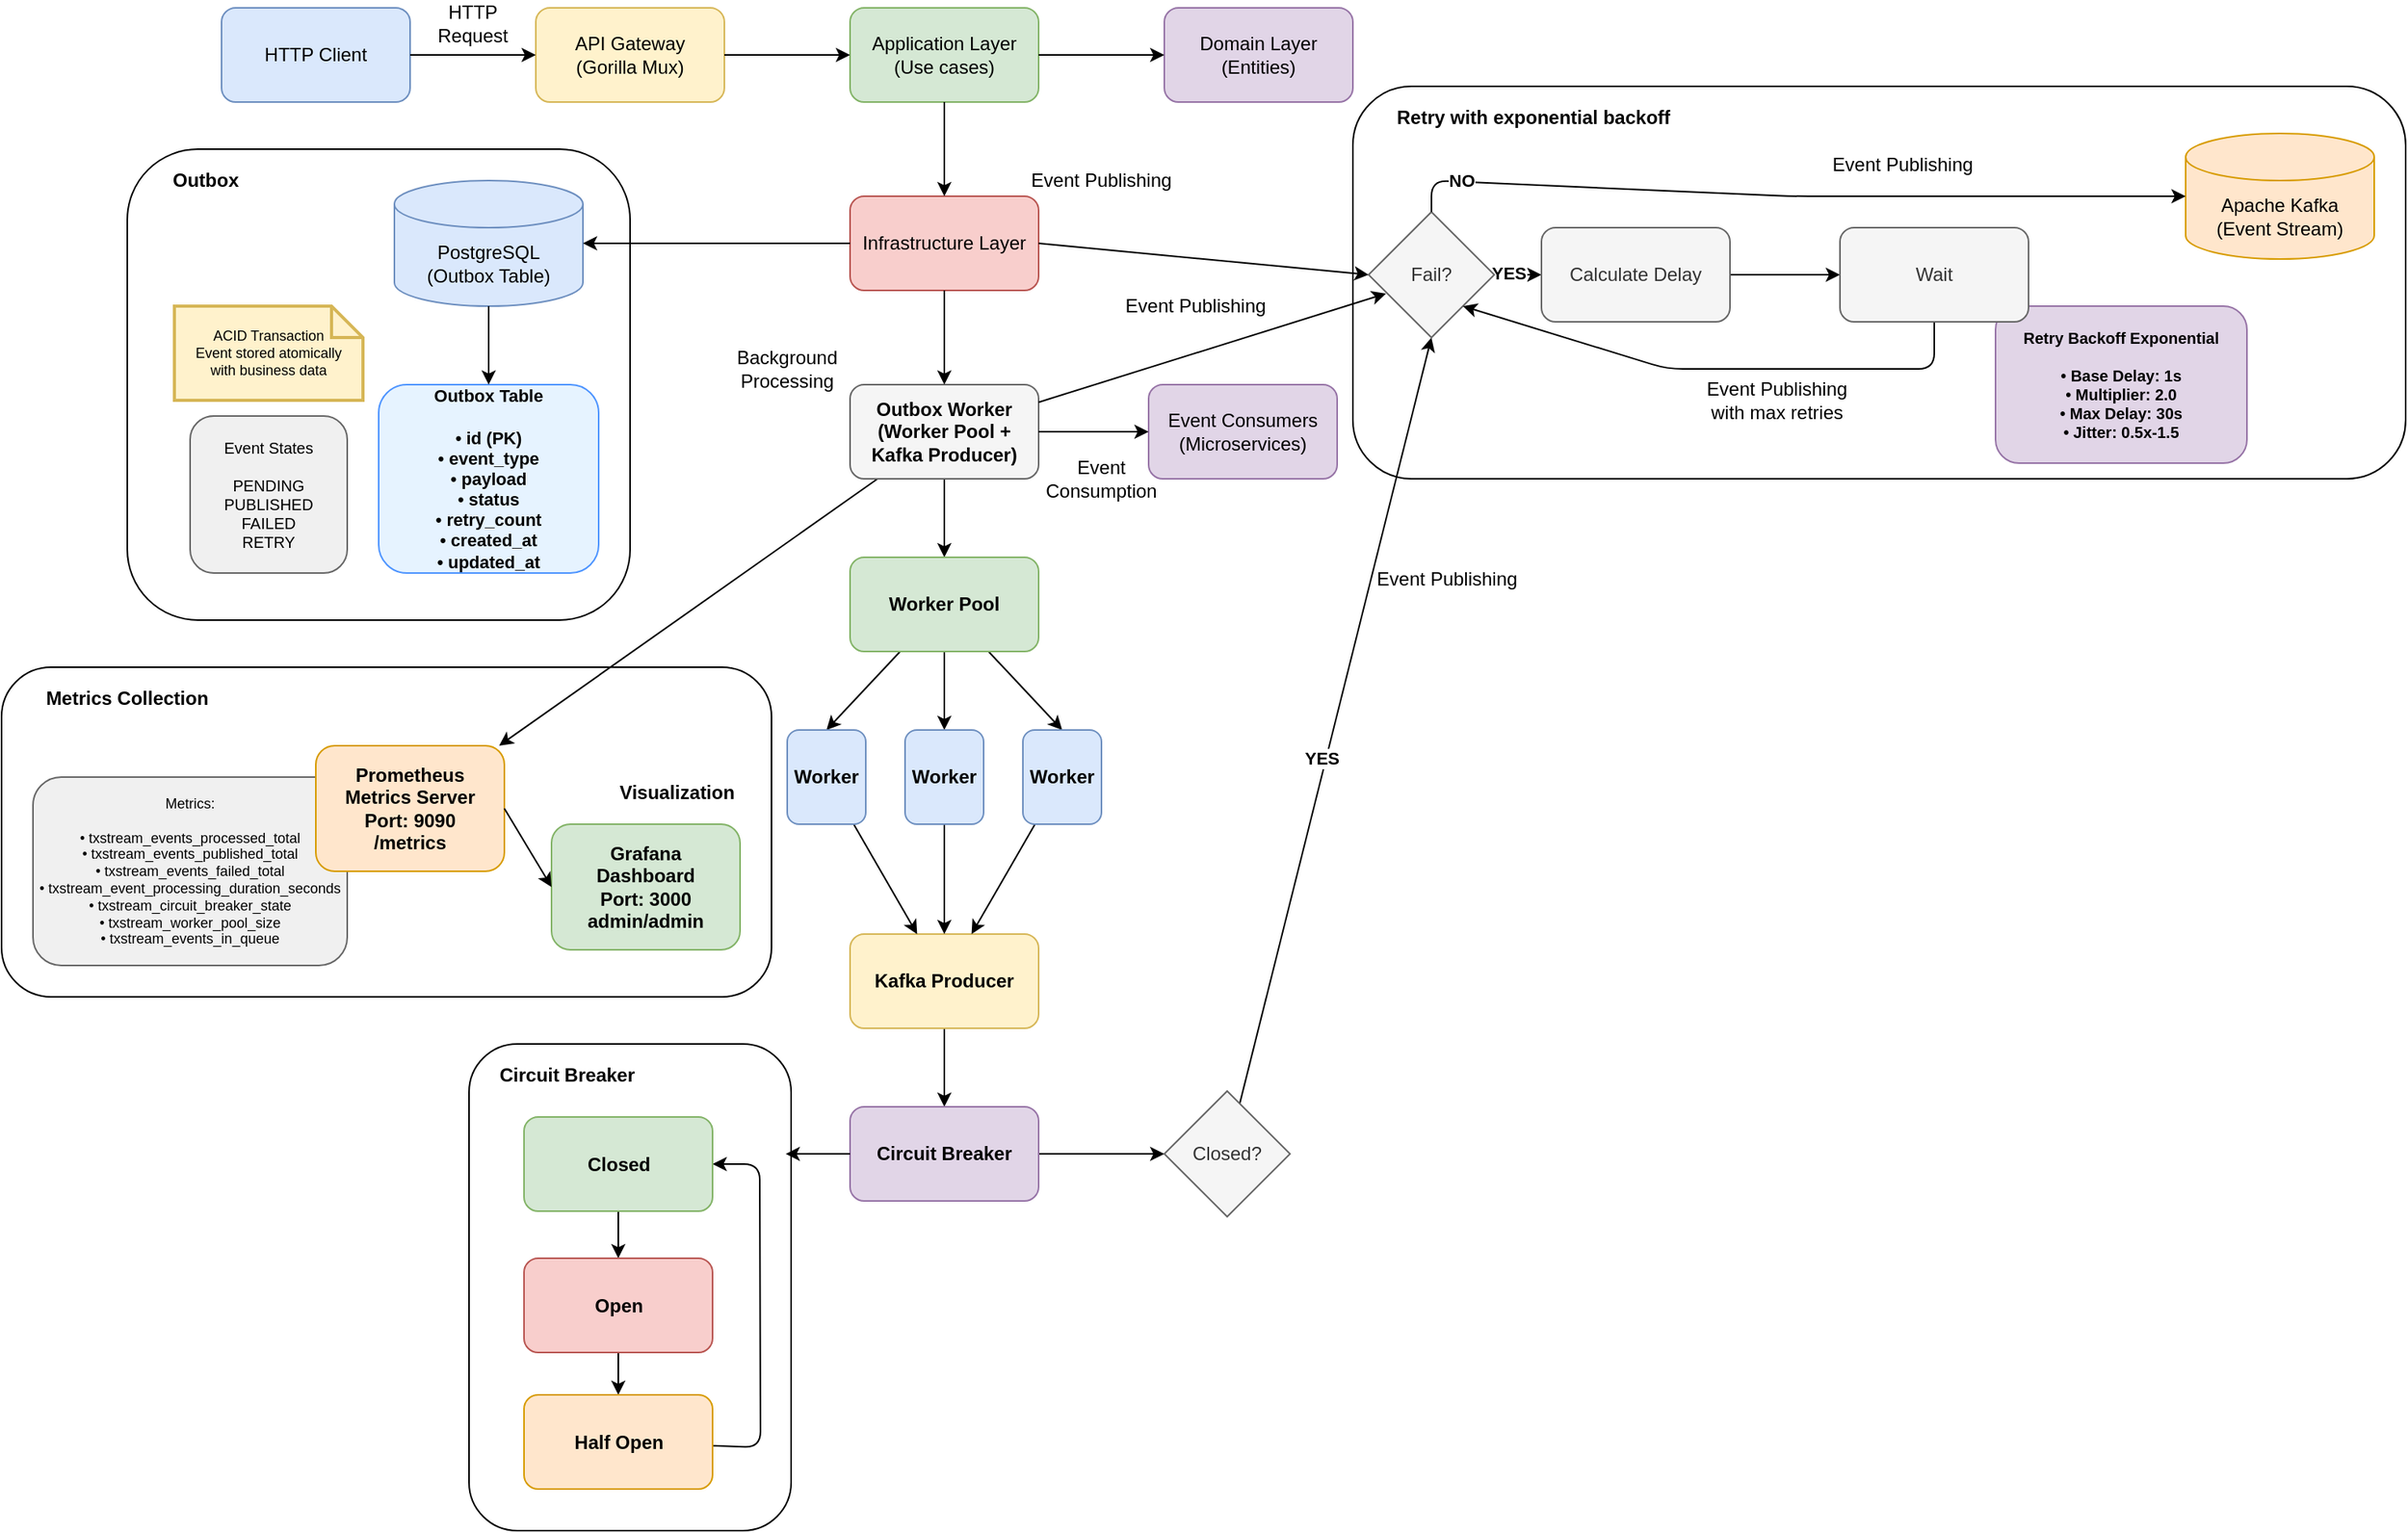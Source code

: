 <mxfile>
    <diagram name="TxStream Architecture" id="txstream-architecture">
        <mxGraphModel dx="2060" dy="609" grid="1" gridSize="10" guides="1" tooltips="1" connect="1" arrows="1" fold="1" page="1" pageScale="1" pageWidth="1169" pageHeight="827" math="0" shadow="0">
            <root>
                <mxCell id="0"/>
                <mxCell id="1" parent="0"/>
                <mxCell id="78" value="" style="whiteSpace=wrap;html=1;rounded=1;fontStyle=1;" parent="1" vertex="1">
                    <mxGeometry x="-100" y="460" width="490" height="210" as="geometry"/>
                </mxCell>
                <mxCell id="74" value="" style="rounded=1;whiteSpace=wrap;html=1;" parent="1" vertex="1">
                    <mxGeometry x="-20" y="130" width="320" height="300" as="geometry"/>
                </mxCell>
                <mxCell id="73" value="" style="rounded=1;whiteSpace=wrap;html=1;" parent="1" vertex="1">
                    <mxGeometry x="760" y="90" width="670" height="250" as="geometry"/>
                </mxCell>
                <mxCell id="40" value="" style="whiteSpace=wrap;html=1;rounded=1;fontStyle=1;" parent="1" vertex="1">
                    <mxGeometry x="197.5" y="700" width="205" height="310" as="geometry"/>
                </mxCell>
                <mxCell id="client" value="HTTP Client" style="rounded=1;whiteSpace=wrap;html=1;fillColor=#dae8fc;strokeColor=#6c8ebf;" parent="1" vertex="1">
                    <mxGeometry x="40" y="40" width="120" height="60" as="geometry"/>
                </mxCell>
                <mxCell id="api" value="API Gateway&#xa;(Gorilla Mux)" style="rounded=1;whiteSpace=wrap;html=1;fillColor=#fff2cc;strokeColor=#d6b656;" parent="1" vertex="1">
                    <mxGeometry x="240" y="40" width="120" height="60" as="geometry"/>
                </mxCell>
                <mxCell id="app" value="Application Layer&lt;br&gt;(Use cases)" style="rounded=1;whiteSpace=wrap;html=1;fillColor=#d5e8d4;strokeColor=#82b366;" parent="1" vertex="1">
                    <mxGeometry x="440" y="40" width="120" height="60" as="geometry"/>
                </mxCell>
                <mxCell id="domain" value="Domain Layer&lt;br&gt;(Entities)" style="rounded=1;whiteSpace=wrap;html=1;fillColor=#e1d5e7;strokeColor=#9673a6;" parent="1" vertex="1">
                    <mxGeometry x="640" y="40" width="120" height="60" as="geometry"/>
                </mxCell>
                <mxCell id="infra" value="Infrastructure Layer" style="rounded=1;whiteSpace=wrap;html=1;fillColor=#f8cecc;strokeColor=#b85450;" parent="1" vertex="1">
                    <mxGeometry x="440" y="160" width="120" height="60" as="geometry"/>
                </mxCell>
                <mxCell id="postgres" value="PostgreSQL&#xa;(Outbox Table)" style="shape=cylinder3;whiteSpace=wrap;html=1;boundedLbl=1;backgroundOutline=1;size=15;fillColor=#dae8fc;strokeColor=#6c8ebf;" parent="1" vertex="1">
                    <mxGeometry x="150" y="150" width="120" height="80" as="geometry"/>
                </mxCell>
                <mxCell id="outbox-table" value="Outbox Table&lt;br&gt;&lt;br&gt;• id (PK)&lt;br&gt;• event_type&lt;br&gt;• payload&lt;br&gt;• status&lt;br&gt;• retry_count&lt;br&gt;• created_at&lt;br&gt;• updated_at" style="rounded=1;whiteSpace=wrap;html=1;fillColor=#e6f3ff;strokeColor=#4d94ff;fontSize=11;fontStyle=1;" parent="1" vertex="1">
                    <mxGeometry x="140" y="280" width="140" height="120" as="geometry"/>
                </mxCell>
                <mxCell id="event-states" value="Event States&lt;br&gt;&lt;br&gt;PENDING&lt;br&gt;PUBLISHED&lt;br&gt;FAILED&lt;br&gt;RETRY" style="rounded=1;whiteSpace=wrap;html=1;fillColor=#f0f0f0;strokeColor=#666666;fontSize=10;" parent="1" vertex="1">
                    <mxGeometry x="20" y="300" width="100" height="100" as="geometry"/>
                </mxCell>
                <mxCell id="acid-note" value="ACID Transaction&lt;br&gt;Event stored atomically&lt;br&gt;with business data" style="shape=note;strokeWidth=2;fontSize=9;size=20;whiteSpace=wrap;html=1;fillColor=#fff2cc;strokeColor=#d6b656;" parent="1" vertex="1">
                    <mxGeometry x="10" y="230" width="120" height="60" as="geometry"/>
                </mxCell>
                <mxCell id="retry-backoff" value="Retry Backoff Exponential&lt;br&gt;&lt;br&gt;• Base Delay: 1s&lt;br&gt;• Multiplier: 2.0&lt;br&gt;• Max Delay: 30s&lt;br&gt;• Jitter: 0.5x-1.5" style="rounded=1;whiteSpace=wrap;html=1;fillColor=#e1d5e7;strokeColor=#9673a6;fontSize=10;fontStyle=1;" parent="1" vertex="1">
                    <mxGeometry x="1169" y="230" width="160" height="100" as="geometry"/>
                </mxCell>
                <mxCell id="5" value="" style="edgeStyle=none;html=1;" parent="1" source="outbox" target="4" edge="1">
                    <mxGeometry relative="1" as="geometry"/>
                </mxCell>
                <mxCell id="79" style="edgeStyle=none;html=1;" edge="1" parent="1" source="outbox" target="prometheus">
                    <mxGeometry relative="1" as="geometry">
                        <mxPoint x="510" y="370" as="targetPoint"/>
                    </mxGeometry>
                </mxCell>
                <mxCell id="outbox" value="Outbox Worker&#xa;(Worker Pool + Kafka Producer)" style="rounded=1;whiteSpace=wrap;html=1;fillColor=#f5f5f5;strokeColor=#666666;fontStyle=1" parent="1" vertex="1">
                    <mxGeometry x="440" y="280" width="120" height="60" as="geometry"/>
                </mxCell>
                <mxCell id="3" style="edgeStyle=none;html=1;entryX=0.138;entryY=0.65;entryDx=0;entryDy=0;entryPerimeter=0;" parent="1" source="outbox" target="54" edge="1">
                    <mxGeometry relative="1" as="geometry">
                        <mxPoint x="760" y="212.5" as="targetPoint"/>
                    </mxGeometry>
                </mxCell>
                <mxCell id="conn1" value="" style="endArrow=classic;html=1;rounded=0;exitX=1;exitY=0.5;exitDx=0;exitDy=0;entryX=0;entryY=0.5;entryDx=0;entryDy=0;" parent="1" source="client" target="api" edge="1">
                    <mxGeometry width="50" height="50" relative="1" as="geometry">
                        <mxPoint x="200" y="70" as="sourcePoint"/>
                        <mxPoint x="250" y="20" as="targetPoint"/>
                    </mxGeometry>
                </mxCell>
                <mxCell id="label1" value="HTTP Request" style="text;html=1;strokeColor=none;fillColor=none;align=center;verticalAlign=middle;whiteSpace=wrap;rounded=0;" parent="1" vertex="1">
                    <mxGeometry x="160" y="40" width="80" height="20" as="geometry"/>
                </mxCell>
                <mxCell id="label3" value="Event Publishing" style="text;html=1;strokeColor=none;fillColor=none;align=center;verticalAlign=middle;whiteSpace=wrap;rounded=0;" parent="1" vertex="1">
                    <mxGeometry x="550" y="140" width="100" height="20" as="geometry"/>
                </mxCell>
                <mxCell id="conn2" value="" style="endArrow=classic;html=1;rounded=0;exitX=1;exitY=0.5;exitDx=0;exitDy=0;entryX=0;entryY=0.5;entryDx=0;entryDy=0;" parent="1" source="api" target="app" edge="1">
                    <mxGeometry width="50" height="50" relative="1" as="geometry">
                        <mxPoint x="380" y="70" as="sourcePoint"/>
                        <mxPoint x="430" y="20" as="targetPoint"/>
                    </mxGeometry>
                </mxCell>
                <mxCell id="consumers" value="Event Consumers&lt;br&gt;(Microservices)" style="rounded=1;whiteSpace=wrap;html=1;fillColor=#e1d5e7;strokeColor=#9673a6;" parent="1" vertex="1">
                    <mxGeometry x="630" y="280" width="120" height="60" as="geometry"/>
                </mxCell>
                <mxCell id="conn3" value="" style="endArrow=classic;html=1;rounded=0;exitX=1;exitY=0.5;exitDx=0;exitDy=0;entryX=0;entryY=0.5;entryDx=0;entryDy=0;" parent="1" source="app" target="domain" edge="1">
                    <mxGeometry width="50" height="50" relative="1" as="geometry">
                        <mxPoint x="580" y="70" as="sourcePoint"/>
                        <mxPoint x="630" y="20" as="targetPoint"/>
                    </mxGeometry>
                </mxCell>
                <mxCell id="conn4" value="" style="endArrow=classic;html=1;rounded=0;exitX=0.5;exitY=1;exitDx=0;exitDy=0;entryX=0.5;entryY=0;entryDx=0;entryDy=0;" parent="1" source="app" target="infra" edge="1">
                    <mxGeometry width="50" height="50" relative="1" as="geometry">
                        <mxPoint x="500" y="110" as="sourcePoint"/>
                        <mxPoint x="500" y="150" as="targetPoint"/>
                    </mxGeometry>
                </mxCell>
                <mxCell id="conn5" value="" style="endArrow=classic;html=1;rounded=0;exitX=0;exitY=0.5;exitDx=0;exitDy=0;entryX=1;entryY=0.5;entryDx=0;entryDy=0;" parent="1" source="infra" target="postgres" edge="1">
                    <mxGeometry width="50" height="50" relative="1" as="geometry">
                        <mxPoint x="430" y="190" as="sourcePoint"/>
                        <mxPoint x="360" y="200" as="targetPoint"/>
                    </mxGeometry>
                </mxCell>
                <mxCell id="conn6" value="" style="endArrow=classic;html=1;rounded=0;exitX=1;exitY=0.5;exitDx=0;exitDy=0;entryX=0;entryY=0.5;entryDx=0;entryDy=0;" parent="1" source="infra" target="54" edge="1">
                    <mxGeometry width="50" height="50" relative="1" as="geometry">
                        <mxPoint x="570" y="190" as="sourcePoint"/>
                        <mxPoint x="760" y="200" as="targetPoint"/>
                    </mxGeometry>
                </mxCell>
                <mxCell id="conn7" value="" style="endArrow=classic;html=1;rounded=0;exitX=0.5;exitY=1;exitDx=0;exitDy=0;entryX=0.5;entryY=0;entryDx=0;entryDy=0;" parent="1" source="infra" target="outbox" edge="1">
                    <mxGeometry width="50" height="50" relative="1" as="geometry">
                        <mxPoint x="500" y="230" as="sourcePoint"/>
                        <mxPoint x="500" y="270" as="targetPoint"/>
                    </mxGeometry>
                </mxCell>
                <mxCell id="conn8" value="" style="endArrow=classic;html=1;rounded=0;exitX=1;exitY=0.5;exitDx=0;exitDy=0;entryX=0;entryY=0.5;entryDx=0;entryDy=0;" parent="1" source="outbox" target="consumers" edge="1">
                    <mxGeometry width="50" height="50" relative="1" as="geometry">
                        <mxPoint x="570" y="310" as="sourcePoint"/>
                        <mxPoint x="640" y="310" as="targetPoint"/>
                    </mxGeometry>
                </mxCell>
                <mxCell id="label5" value="Event Consumption" style="text;html=1;strokeColor=none;fillColor=none;align=center;verticalAlign=middle;whiteSpace=wrap;rounded=0;" parent="1" vertex="1">
                    <mxGeometry x="550" y="330" width="100" height="20" as="geometry"/>
                </mxCell>
                <mxCell id="label4" value="Background Processing" style="text;html=1;strokeColor=none;fillColor=none;align=center;verticalAlign=middle;whiteSpace=wrap;rounded=0;" parent="1" vertex="1">
                    <mxGeometry x="340" y="260" width="120" height="20" as="geometry"/>
                </mxCell>
                <mxCell id="27" style="edgeStyle=none;html=1;entryX=0.5;entryY=0;entryDx=0;entryDy=0;" parent="1" source="4" target="25" edge="1">
                    <mxGeometry relative="1" as="geometry"/>
                </mxCell>
                <mxCell id="9" value="" style="edgeStyle=none;html=1;" parent="1" source="6" target="8" edge="1">
                    <mxGeometry relative="1" as="geometry"/>
                </mxCell>
                <mxCell id="46" style="edgeStyle=none;html=1;entryX=0;entryY=0.5;entryDx=0;entryDy=0;" parent="1" source="8" target="42" edge="1">
                    <mxGeometry relative="1" as="geometry"/>
                </mxCell>
                <mxCell id="19" style="edgeStyle=none;html=1;entryX=0.5;entryY=0;entryDx=0;entryDy=0;" parent="1" source="10" target="15" edge="1">
                    <mxGeometry relative="1" as="geometry"/>
                </mxCell>
                <mxCell id="6" value="Kafka Producer" style="whiteSpace=wrap;html=1;fillColor=#FFF2CC;strokeColor=#D6B656;rounded=1;fontStyle=1;" parent="1" vertex="1">
                    <mxGeometry x="440" y="630" width="120" height="60" as="geometry"/>
                </mxCell>
                <mxCell id="22" style="edgeStyle=none;html=1;entryX=1;entryY=0.5;entryDx=0;exitDy=0;" parent="1" source="12" target="10" edge="1">
                    <mxGeometry relative="1" as="geometry">
                        <Array as="points">
                            <mxPoint x="383" y="957"/>
                            <mxPoint x="382.5" y="776.5"/>
                        </Array>
                    </mxGeometry>
                </mxCell>
                <mxCell id="20" style="edgeStyle=none;html=1;entryX=0.5;entryY=0;entryDx=0;entryDy=0;" parent="1" source="15" target="12" edge="1">
                    <mxGeometry relative="1" as="geometry"/>
                </mxCell>
                <mxCell id="32" style="edgeStyle=none;html=1;entryX=0.5;entryY=0;entryDx=0;entryDy=0;" parent="1" source="23" target="6" edge="1">
                    <mxGeometry relative="1" as="geometry"/>
                </mxCell>
                <mxCell id="10" value="Closed" style="whiteSpace=wrap;html=1;fillColor=#D5E8D4;strokeColor=#82B366;rounded=1;fontStyle=1;" parent="1" vertex="1">
                    <mxGeometry x="232.5" y="746.5" width="120" height="60" as="geometry"/>
                </mxCell>
                <mxCell id="15" value="Open" style="whiteSpace=wrap;html=1;fillColor=#F8CECC;strokeColor=#B85450;rounded=1;fontStyle=1;" parent="1" vertex="1">
                    <mxGeometry x="232.5" y="836.5" width="120" height="60" as="geometry"/>
                </mxCell>
                <mxCell id="12" value="Half Open" style="whiteSpace=wrap;html=1;fillColor=#FFE6CC;strokeColor=#D79B00;rounded=1;fontStyle=1;" parent="1" vertex="1">
                    <mxGeometry x="232.5" y="923.5" width="120" height="60" as="geometry"/>
                </mxCell>
                <mxCell id="34" style="edgeStyle=none;html=1;" parent="1" source="25" target="6" edge="1">
                    <mxGeometry relative="1" as="geometry"/>
                </mxCell>
                <mxCell id="33" style="edgeStyle=none;html=1;" parent="1" source="26" target="6" edge="1">
                    <mxGeometry relative="1" as="geometry"/>
                </mxCell>
                <mxCell id="44" style="edgeStyle=none;html=1;entryX=0.5;entryY=1;entryDx=0;entryDy=0;" parent="1" source="42" target="54" edge="1">
                    <mxGeometry relative="1" as="geometry">
                        <mxPoint x="810.175" y="240" as="targetPoint"/>
                    </mxGeometry>
                </mxCell>
                <mxCell id="47" value="YES" style="edgeLabel;html=1;align=center;verticalAlign=middle;resizable=0;points=[];fontStyle=1" parent="44" connectable="0" vertex="1">
                    <mxGeometry x="-0.1" y="3" relative="1" as="geometry">
                        <mxPoint as="offset"/>
                    </mxGeometry>
                </mxCell>
                <mxCell id="28" style="edgeStyle=none;html=1;entryX=0.5;entryY=0;entryDx=0;entryDy=0;" parent="1" source="4" target="23" edge="1">
                    <mxGeometry relative="1" as="geometry"/>
                </mxCell>
                <mxCell id="29" style="edgeStyle=none;html=1;entryX=0.5;entryY=0;entryDx=0;entryDy=0;" parent="1" source="4" target="26" edge="1">
                    <mxGeometry relative="1" as="geometry"/>
                </mxCell>
                <mxCell id="4" value="Worker Pool" style="whiteSpace=wrap;html=1;fillColor=#D5E8D4;strokeColor=#82B366;rounded=1;fontStyle=1;" parent="1" vertex="1">
                    <mxGeometry x="440" y="390" width="120" height="60" as="geometry"/>
                </mxCell>
                <mxCell id="23" value="Worker" style="whiteSpace=wrap;html=1;fillColor=#DAE8FC;strokeColor=#6C8EBF;rounded=1;fontStyle=1;" parent="1" vertex="1">
                    <mxGeometry x="475" y="500" width="50" height="60" as="geometry"/>
                </mxCell>
                <mxCell id="26" value="Worker" style="whiteSpace=wrap;html=1;fillColor=#DAE8FC;strokeColor=#6C8EBF;rounded=1;fontStyle=1;" parent="1" vertex="1">
                    <mxGeometry x="550" y="500" width="50" height="60" as="geometry"/>
                </mxCell>
                <mxCell id="25" value="Worker" style="whiteSpace=wrap;html=1;fillColor=#DAE8FC;strokeColor=#6C8EBF;rounded=1;fontStyle=1;" parent="1" vertex="1">
                    <mxGeometry x="400" y="500" width="50" height="60" as="geometry"/>
                </mxCell>
                <mxCell id="52" value="Apache Kafka&#xa;(Event Stream)" style="shape=cylinder3;whiteSpace=wrap;html=1;boundedLbl=1;backgroundOutline=1;size=15;fillColor=#ffe6cc;strokeColor=#d79b00;" parent="1" vertex="1">
                    <mxGeometry x="1290" y="120" width="120" height="80" as="geometry"/>
                </mxCell>
                <mxCell id="42" value="Closed?" style="rhombus;whiteSpace=wrap;html=1;fillColor=#f5f5f5;fontColor=#333333;strokeColor=#666666;" parent="1" vertex="1">
                    <mxGeometry x="640" y="730" width="80" height="80" as="geometry"/>
                </mxCell>
                <mxCell id="8" value="Circuit Breaker" style="whiteSpace=wrap;html=1;fillColor=#E1D5E7;strokeColor=#9673A6;rounded=1;fontStyle=1;" parent="1" vertex="1">
                    <mxGeometry x="440" y="740" width="120" height="60" as="geometry"/>
                </mxCell>
                <mxCell id="56" style="edgeStyle=none;html=1;" parent="1" source="54" target="55" edge="1">
                    <mxGeometry relative="1" as="geometry"/>
                </mxCell>
                <mxCell id="64" value="YES" style="edgeLabel;html=1;align=center;verticalAlign=middle;resizable=0;points=[];fontStyle=1" parent="56" connectable="0" vertex="1">
                    <mxGeometry x="-0.4" y="1" relative="1" as="geometry">
                        <mxPoint as="offset"/>
                    </mxGeometry>
                </mxCell>
                <mxCell id="63" style="edgeStyle=none;html=1;" parent="1" source="55" target="62" edge="1">
                    <mxGeometry relative="1" as="geometry"/>
                </mxCell>
                <mxCell id="60" value="Event Publishing" style="text;html=1;strokeColor=none;fillColor=none;align=center;verticalAlign=middle;whiteSpace=wrap;rounded=0;" parent="1" vertex="1">
                    <mxGeometry x="610" y="220" width="100" height="20" as="geometry"/>
                </mxCell>
                <mxCell id="54" value="Fail?" style="rhombus;whiteSpace=wrap;html=1;fillColor=#f5f5f5;fontColor=#333333;strokeColor=#666666;" parent="1" vertex="1">
                    <mxGeometry x="770" y="170" width="80" height="80" as="geometry"/>
                </mxCell>
                <mxCell id="61" value="Event Publishing" style="text;html=1;strokeColor=none;fillColor=none;align=center;verticalAlign=middle;whiteSpace=wrap;rounded=0;" parent="1" vertex="1">
                    <mxGeometry x="770" y="394" width="100" height="20" as="geometry"/>
                </mxCell>
                <mxCell id="71" style="edgeStyle=none;html=1;entryX=1;entryY=1;entryDx=0;entryDy=0;" parent="1" source="62" target="54" edge="1">
                    <mxGeometry relative="1" as="geometry">
                        <Array as="points">
                            <mxPoint x="1130" y="270"/>
                            <mxPoint x="960" y="270"/>
                        </Array>
                    </mxGeometry>
                </mxCell>
                <mxCell id="67" style="edgeStyle=none;html=1;entryX=0;entryY=0.5;entryDx=0;entryDy=0;entryPerimeter=0;exitX=0.5;exitY=0;exitDx=0;exitDy=0;" parent="1" source="54" target="52" edge="1">
                    <mxGeometry relative="1" as="geometry">
                        <Array as="points">
                            <mxPoint x="810" y="150"/>
                            <mxPoint x="1040" y="160"/>
                        </Array>
                    </mxGeometry>
                </mxCell>
                <mxCell id="69" value="NO" style="edgeLabel;html=1;align=center;verticalAlign=middle;resizable=0;points=[];fontStyle=1" parent="67" connectable="0" vertex="1">
                    <mxGeometry x="-0.846" y="1" relative="1" as="geometry">
                        <mxPoint as="offset"/>
                    </mxGeometry>
                </mxCell>
                <mxCell id="55" value="Calculate Delay" style="whiteSpace=wrap;html=1;rounded=1;fillColor=#f5f5f5;fontColor=#333333;strokeColor=#666666;" parent="1" vertex="1">
                    <mxGeometry x="880" y="180" width="120" height="60" as="geometry"/>
                </mxCell>
                <mxCell id="68" value="Event Publishing" style="text;html=1;strokeColor=none;fillColor=none;align=center;verticalAlign=middle;whiteSpace=wrap;rounded=0;" parent="1" vertex="1">
                    <mxGeometry x="1060" y="130" width="100" height="20" as="geometry"/>
                </mxCell>
                <mxCell id="72" value="Event Publishing with max retries" style="text;html=1;strokeColor=none;fillColor=none;align=center;verticalAlign=middle;whiteSpace=wrap;rounded=0;" parent="1" vertex="1">
                    <mxGeometry x="980" y="280" width="100" height="20" as="geometry"/>
                </mxCell>
                <mxCell id="62" value="Wait" style="whiteSpace=wrap;html=1;rounded=1;fillColor=#f5f5f5;fontColor=#333333;strokeColor=#666666;" parent="1" vertex="1">
                    <mxGeometry x="1070" y="180" width="120" height="60" as="geometry"/>
                </mxCell>
                <mxCell id="75" value="Outbox" style="text;html=1;strokeColor=none;fillColor=none;align=center;verticalAlign=middle;whiteSpace=wrap;rounded=0;fontStyle=1;" parent="1" vertex="1">
                    <mxGeometry x="-20" y="140" width="100" height="20" as="geometry"/>
                </mxCell>
                <mxCell id="76" style="edgeStyle=none;html=1;entryX=0.983;entryY=0.226;entryDx=0;entryDy=0;entryPerimeter=0;" parent="1" source="8" target="40" edge="1">
                    <mxGeometry relative="1" as="geometry"/>
                </mxCell>
                <mxCell id="77" value="Circuit Breaker" style="text;html=1;strokeColor=none;fillColor=none;align=center;verticalAlign=middle;whiteSpace=wrap;rounded=0;fontStyle=1;" parent="1" vertex="1">
                    <mxGeometry x="210" y="710" width="100" height="20" as="geometry"/>
                </mxCell>
                <mxCell id="metrics-details" value="Metrics:&lt;br&gt;&lt;br&gt;• txstream_events_processed_total&lt;br&gt;• txstream_events_published_total&lt;br&gt;• txstream_events_failed_total&lt;br&gt;• txstream_event_processing_duration_seconds&lt;br&gt;• txstream_circuit_breaker_state&lt;br&gt;• txstream_worker_pool_size&lt;br&gt;• txstream_events_in_queue" style="rounded=1;whiteSpace=wrap;html=1;fillColor=#f0f0f0;strokeColor=#666666;fontSize=9;" parent="1" vertex="1">
                    <mxGeometry x="-80" y="530" width="200" height="120" as="geometry"/>
                </mxCell>
                <mxCell id="conn-postgres-outbox" value="" style="endArrow=classic;html=1;rounded=0;exitX=0.5;exitY=1;exitDx=0;exitDy=0;entryX=0.5;entryY=0;entryDx=0;entryDy=0;" parent="1" source="postgres" target="outbox-table" edge="1">
                    <mxGeometry width="50" height="50" relative="1" as="geometry">
                        <mxPoint x="220" y="250" as="sourcePoint"/>
                        <mxPoint x="30" y="270" as="targetPoint"/>
                    </mxGeometry>
                </mxCell>
                <mxCell id="label-retry" value="Retry with exponential backoff" style="text;html=1;strokeColor=none;fillColor=none;align=center;verticalAlign=middle;whiteSpace=wrap;rounded=0;fontStyle=1;" parent="1" vertex="1">
                    <mxGeometry x="780" y="100" width="190" height="20" as="geometry"/>
                </mxCell>
                <mxCell id="label-metrics" value="Metrics Collection" style="text;html=1;strokeColor=none;fillColor=none;align=center;verticalAlign=middle;whiteSpace=wrap;rounded=0;fontStyle=1;" parent="1" vertex="1">
                    <mxGeometry x="-80" y="470" width="120" height="20" as="geometry"/>
                </mxCell>
                <mxCell id="prometheus" value="Prometheus&lt;br&gt;Metrics Server&lt;br&gt;Port: 9090&lt;br&gt;/metrics" style="rounded=1;whiteSpace=wrap;html=1;fillColor=#ffe6cc;strokeColor=#d79b00;fontStyle=1;" parent="1" vertex="1">
                    <mxGeometry x="100" y="510" width="120" height="80" as="geometry"/>
                </mxCell>
                <mxCell id="grafana" value="Grafana&lt;br&gt;Dashboard&lt;br&gt;Port: 3000&lt;br&gt;admin/admin" style="rounded=1;whiteSpace=wrap;html=1;fillColor=#d5e8d4;strokeColor=#82b366;fontStyle=1;" parent="1" vertex="1">
                    <mxGeometry x="250" y="560" width="120" height="80" as="geometry"/>
                </mxCell>
                <mxCell id="conn-prometheus-grafana" value="" style="endArrow=classic;html=1;rounded=0;exitX=1;exitY=0.5;exitDx=0;exitDy=0;entryX=0;entryY=0.5;entryDx=0;entryDy=0;" parent="1" source="prometheus" target="grafana" edge="1">
                    <mxGeometry width="50" height="50" relative="1" as="geometry">
                        <mxPoint x="350" y="540" as="sourcePoint"/>
                        <mxPoint x="360" y="540" as="targetPoint"/>
                    </mxGeometry>
                </mxCell>
                <mxCell id="label-grafana" value="Visualization" style="text;html=1;strokeColor=none;fillColor=none;align=center;verticalAlign=middle;whiteSpace=wrap;rounded=0;fontStyle=1;" parent="1" vertex="1">
                    <mxGeometry x="290" y="530" width="80" height="20" as="geometry"/>
                </mxCell>
            </root>
        </mxGraphModel>
    </diagram>
</mxfile>